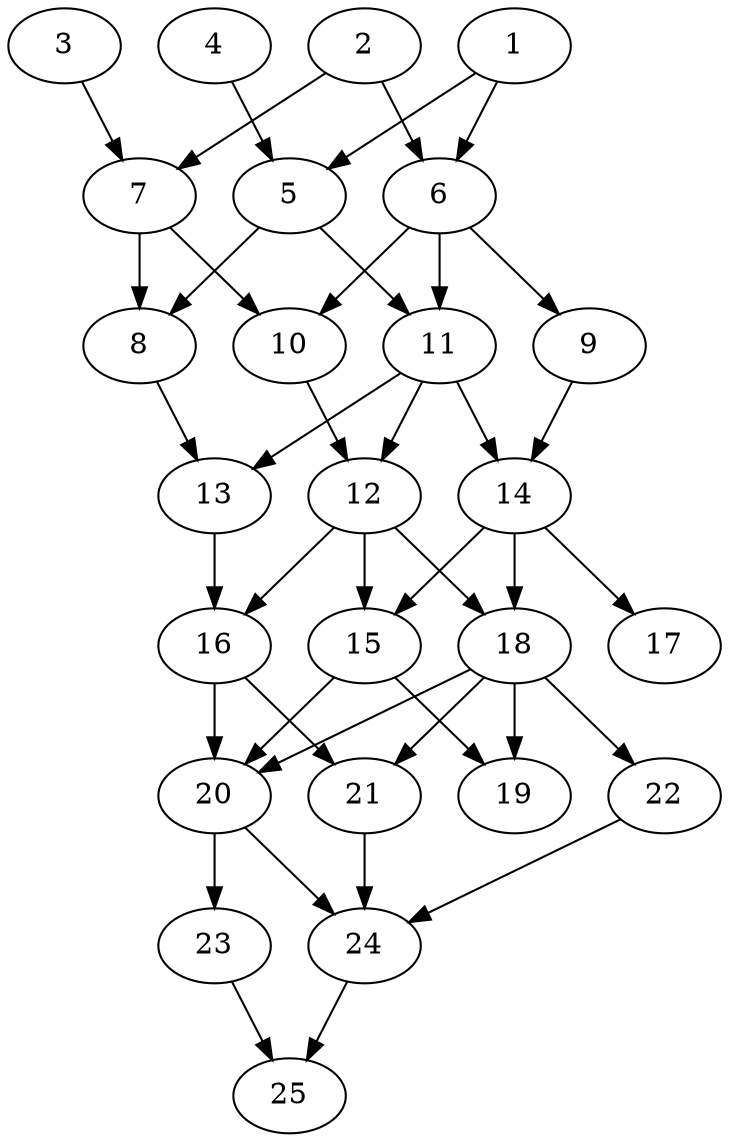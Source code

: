// DAG automatically generated by daggen at Thu Oct  3 14:00:39 2019
// ./daggen --dot -n 25 --ccr 0.3 --fat 0.5 --regular 0.5 --density 0.6 --mindata 5242880 --maxdata 52428800 
digraph G {
  1 [size="110909440", alpha="0.08", expect_size="33272832"] 
  1 -> 5 [size ="33272832"]
  1 -> 6 [size ="33272832"]
  2 [size="31088640", alpha="0.02", expect_size="9326592"] 
  2 -> 6 [size ="9326592"]
  2 -> 7 [size ="9326592"]
  3 [size="131089067", alpha="0.04", expect_size="39326720"] 
  3 -> 7 [size ="39326720"]
  4 [size="32399360", alpha="0.07", expect_size="9719808"] 
  4 -> 5 [size ="9719808"]
  5 [size="164669440", alpha="0.05", expect_size="49400832"] 
  5 -> 8 [size ="49400832"]
  5 -> 11 [size ="49400832"]
  6 [size="79506773", alpha="0.10", expect_size="23852032"] 
  6 -> 9 [size ="23852032"]
  6 -> 10 [size ="23852032"]
  6 -> 11 [size ="23852032"]
  7 [size="54787413", alpha="0.05", expect_size="16436224"] 
  7 -> 8 [size ="16436224"]
  7 -> 10 [size ="16436224"]
  8 [size="53978453", alpha="0.19", expect_size="16193536"] 
  8 -> 13 [size ="16193536"]
  9 [size="97498453", alpha="0.08", expect_size="29249536"] 
  9 -> 14 [size ="29249536"]
  10 [size="54702080", alpha="0.13", expect_size="16410624"] 
  10 -> 12 [size ="16410624"]
  11 [size="83933867", alpha="0.00", expect_size="25180160"] 
  11 -> 12 [size ="25180160"]
  11 -> 13 [size ="25180160"]
  11 -> 14 [size ="25180160"]
  12 [size="149732693", alpha="0.20", expect_size="44919808"] 
  12 -> 15 [size ="44919808"]
  12 -> 16 [size ="44919808"]
  12 -> 18 [size ="44919808"]
  13 [size="165635413", alpha="0.12", expect_size="49690624"] 
  13 -> 16 [size ="49690624"]
  14 [size="38778880", alpha="0.10", expect_size="11633664"] 
  14 -> 15 [size ="11633664"]
  14 -> 17 [size ="11633664"]
  14 -> 18 [size ="11633664"]
  15 [size="95481173", alpha="0.02", expect_size="28644352"] 
  15 -> 19 [size ="28644352"]
  15 -> 20 [size ="28644352"]
  16 [size="135628800", alpha="0.08", expect_size="40688640"] 
  16 -> 20 [size ="40688640"]
  16 -> 21 [size ="40688640"]
  17 [size="56640853", alpha="0.14", expect_size="16992256"] 
  18 [size="94907733", alpha="0.09", expect_size="28472320"] 
  18 -> 19 [size ="28472320"]
  18 -> 20 [size ="28472320"]
  18 -> 21 [size ="28472320"]
  18 -> 22 [size ="28472320"]
  19 [size="83558400", alpha="0.19", expect_size="25067520"] 
  20 [size="147739307", alpha="0.03", expect_size="44321792"] 
  20 -> 23 [size ="44321792"]
  20 -> 24 [size ="44321792"]
  21 [size="91064320", alpha="0.18", expect_size="27319296"] 
  21 -> 24 [size ="27319296"]
  22 [size="94832640", alpha="0.16", expect_size="28449792"] 
  22 -> 24 [size ="28449792"]
  23 [size="94272853", alpha="0.08", expect_size="28281856"] 
  23 -> 25 [size ="28281856"]
  24 [size="27798187", alpha="0.02", expect_size="8339456"] 
  24 -> 25 [size ="8339456"]
  25 [size="104045227", alpha="0.14", expect_size="31213568"] 
}
